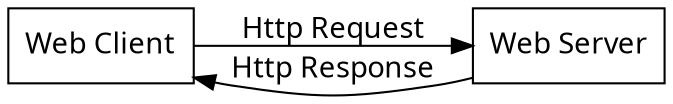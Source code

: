 
digraph G {
rankdir=LR
edge [fontname="FangSong"];

node [shape=box, fontname="FangSong"];
{
	WebClient [label="Web Client"];
}

node [shape=box, fontname="FangSong"];
{
	WebServer [label="Web Server"];
}

WebClient ->WebServer [label="Http Request"];
WebServer ->WebClient [label="Http Response"];

}